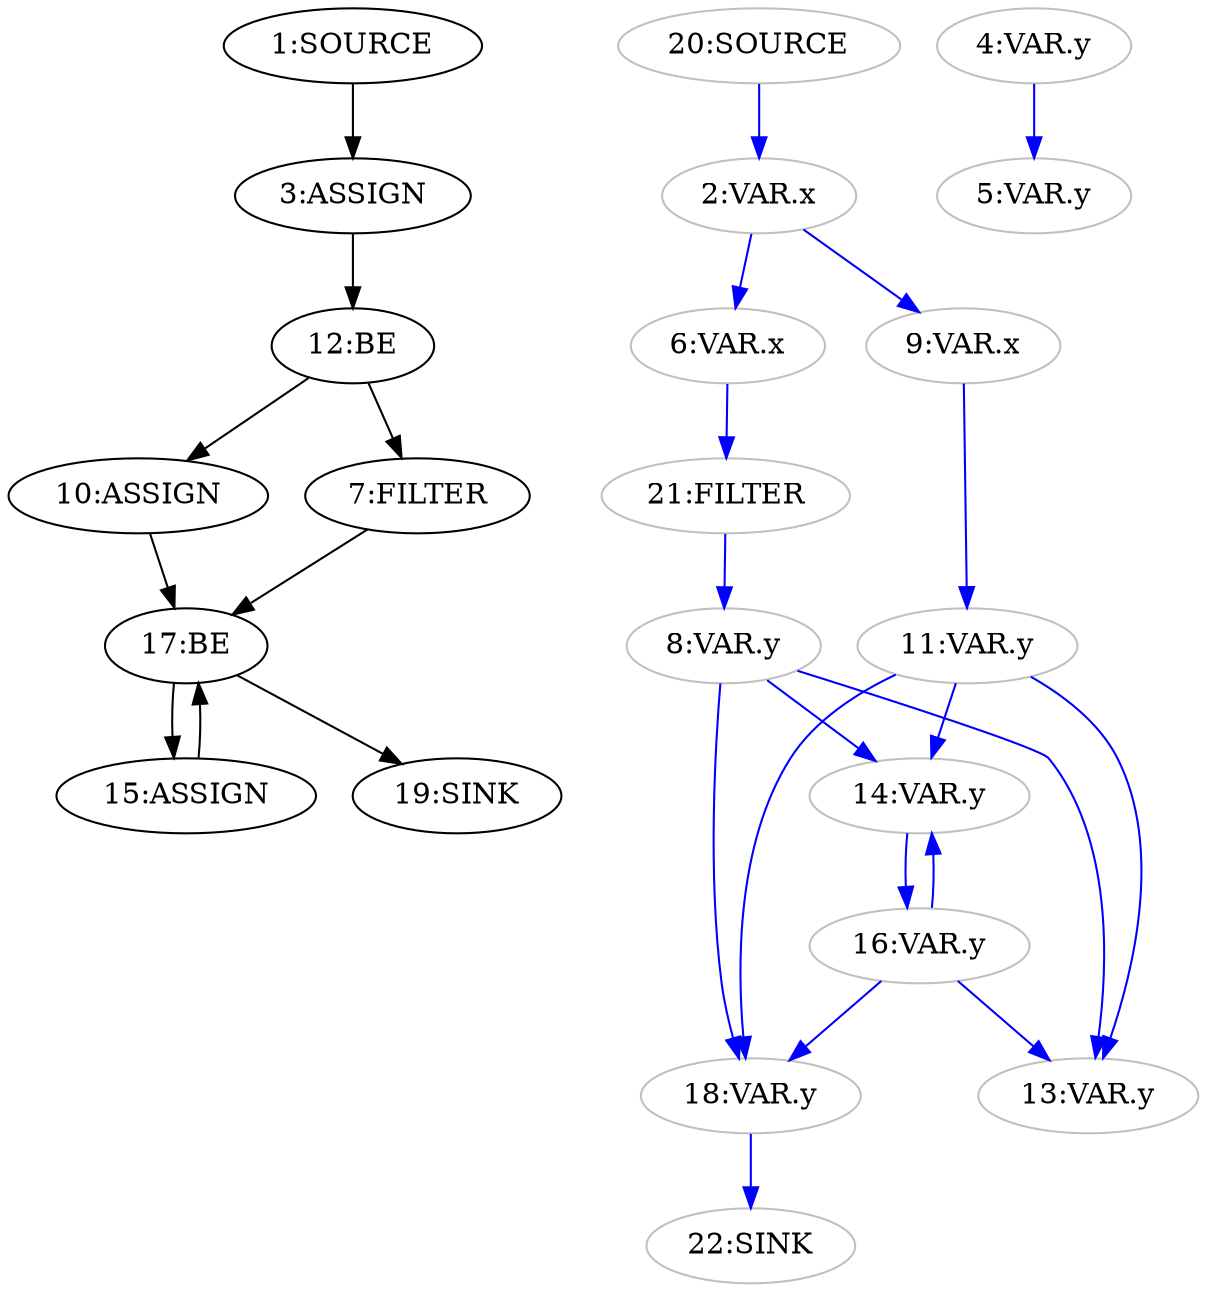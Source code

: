 digraph {
  n3 [label="3:ASSIGN"];
  n10 [label="10:ASSIGN"];
  n15 [label="15:ASSIGN"];
  n17 [label="17:BE"];
  n12 [label="12:BE"];
  n7 [label="7:FILTER"];
  n1 [label="1:SOURCE"];
  n19 [label="19:SINK"];
  n2 [label="2:VAR.x" color="grey"];
  n4 [label="4:VAR.y" color="grey"];
  n5 [label="5:VAR.y" color="grey"];
  n6 [label="6:VAR.x" color="grey"];
  n8 [label="8:VAR.y" color="grey"];
  n9 [label="9:VAR.x" color="grey"];
  n11 [label="11:VAR.y" color="grey"];
  n13 [label="13:VAR.y" color="grey"];
  n14 [label="14:VAR.y" color="grey"];
  n16 [label="16:VAR.y" color="grey"];
  n18 [label="18:VAR.y" color="grey"];
  n20 [label="20:SOURCE" color="grey"];
  n21 [label="21:FILTER" color="grey"];
  n22 [label="22:SINK" color="grey"];
  n1 -> n3 [color="black"];
  n3 -> n12 [color="black"];
  n7 -> n17 [color="black"];
  n10 -> n17 [color="black"];
  n12 -> n7 [color="black"];
  n12 -> n10 [color="black"];
  n15 -> n17 [color="black"];
  n17 -> n15 [color="black"];
  n17 -> n19 [color="black"];
  n2 -> n6 [color="blue"];
  n2 -> n9 [color="blue"];
  n4 -> n5 [color="blue"];
  n6 -> n21 [color="blue"];
  n8 -> n13 [color="blue"];
  n8 -> n14 [color="blue"];
  n8 -> n18 [color="blue"];
  n9 -> n11 [color="blue"];
  n11 -> n13 [color="blue"];
  n11 -> n14 [color="blue"];
  n11 -> n18 [color="blue"];
  n14 -> n16 [color="blue"];
  n16 -> n13 [color="blue"];
  n16 -> n14 [color="blue"];
  n16 -> n18 [color="blue"];
  n18 -> n22 [color="blue"];
  n20 -> n2 [color="blue"];
  n21 -> n8 [color="blue"];
}
